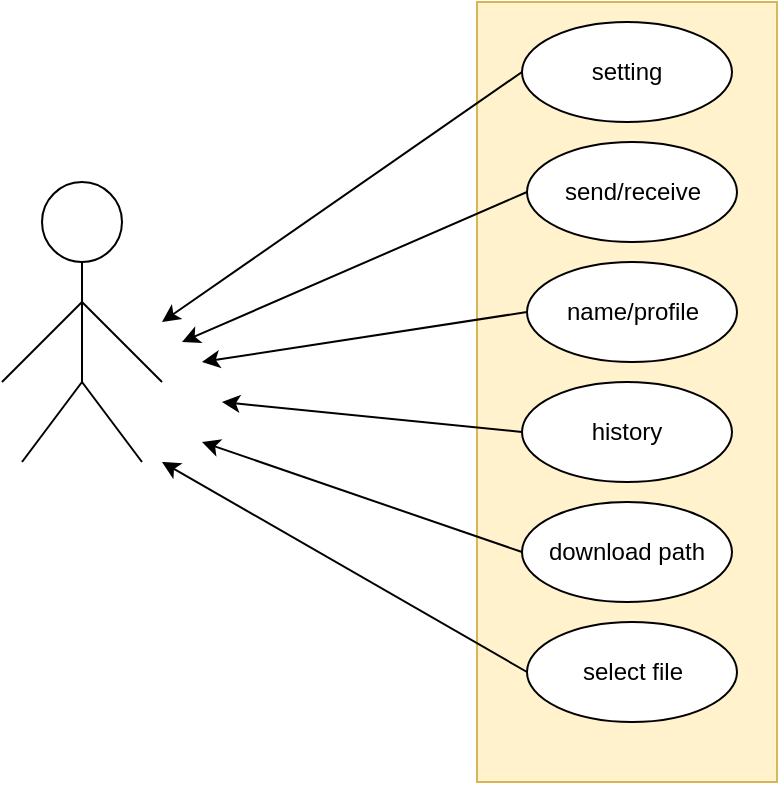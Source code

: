 <mxfile version="13.8.9-1" type="github"><diagram id="3RxBgKfsz5nEWvSSfNkg" name="Page-1"><mxGraphModel dx="1038" dy="588" grid="0" gridSize="10" guides="1" tooltips="1" connect="1" arrows="1" fold="1" page="1" pageScale="1" pageWidth="850" pageHeight="1100" math="0" shadow="0"><root><mxCell id="0"/><mxCell id="1" parent="0"/><mxCell id="UuOHiichZe5gJlvx_-18-3" value="" style="rounded=0;whiteSpace=wrap;html=1;fillColor=#fff2cc;strokeColor=#d6b656;" parent="1" vertex="1"><mxGeometry x="357.5" y="130" width="150" height="390" as="geometry"/></mxCell><mxCell id="UuOHiichZe5gJlvx_-18-4" value="setting" style="ellipse;whiteSpace=wrap;html=1;fontFamily=Helvetica;" parent="1" vertex="1"><mxGeometry x="380" y="140" width="105" height="50" as="geometry"/></mxCell><mxCell id="UuOHiichZe5gJlvx_-18-5" value="send/receive" style="ellipse;whiteSpace=wrap;html=1;" parent="1" vertex="1"><mxGeometry x="382.5" y="200" width="105" height="50" as="geometry"/></mxCell><mxCell id="UuOHiichZe5gJlvx_-18-6" value="name/profile" style="ellipse;whiteSpace=wrap;html=1;" parent="1" vertex="1"><mxGeometry x="382.5" y="260" width="105" height="50" as="geometry"/></mxCell><mxCell id="UuOHiichZe5gJlvx_-18-7" value="history" style="ellipse;whiteSpace=wrap;html=1;" parent="1" vertex="1"><mxGeometry x="380" y="320" width="105" height="50" as="geometry"/></mxCell><mxCell id="UuOHiichZe5gJlvx_-18-8" value="download path" style="ellipse;whiteSpace=wrap;html=1;" parent="1" vertex="1"><mxGeometry x="380" y="380" width="105" height="50" as="geometry"/></mxCell><mxCell id="UuOHiichZe5gJlvx_-18-9" value="select file" style="ellipse;whiteSpace=wrap;html=1;" parent="1" vertex="1"><mxGeometry x="382.5" y="440" width="105" height="50" as="geometry"/></mxCell><mxCell id="UuOHiichZe5gJlvx_-18-10" value="" style="ellipse;whiteSpace=wrap;html=1;aspect=fixed;fontFamily=Helvetica;" parent="1" vertex="1"><mxGeometry x="140" y="220" width="40" height="40" as="geometry"/></mxCell><mxCell id="UuOHiichZe5gJlvx_-18-11" value="" style="endArrow=none;html=1;fontFamily=Helvetica;entryX=0.5;entryY=1;entryDx=0;entryDy=0;" parent="1" target="UuOHiichZe5gJlvx_-18-10" edge="1"><mxGeometry width="50" height="50" relative="1" as="geometry"><mxPoint x="160" y="320" as="sourcePoint"/><mxPoint x="180" y="280" as="targetPoint"/></mxGeometry></mxCell><mxCell id="UuOHiichZe5gJlvx_-18-13" value="" style="endArrow=none;html=1;fontFamily=Helvetica;" parent="1" edge="1"><mxGeometry width="50" height="50" relative="1" as="geometry"><mxPoint x="130" y="360" as="sourcePoint"/><mxPoint x="160" y="320" as="targetPoint"/></mxGeometry></mxCell><mxCell id="UuOHiichZe5gJlvx_-18-14" value="" style="endArrow=none;html=1;fontFamily=Helvetica;" parent="1" edge="1"><mxGeometry width="50" height="50" relative="1" as="geometry"><mxPoint x="190" y="360" as="sourcePoint"/><mxPoint x="160" y="320" as="targetPoint"/></mxGeometry></mxCell><mxCell id="UuOHiichZe5gJlvx_-18-15" value="" style="endArrow=none;html=1;fontFamily=Helvetica;" parent="1" edge="1"><mxGeometry width="50" height="50" relative="1" as="geometry"><mxPoint x="120" y="320" as="sourcePoint"/><mxPoint x="160" y="280" as="targetPoint"/></mxGeometry></mxCell><mxCell id="UuOHiichZe5gJlvx_-18-16" value="" style="endArrow=none;html=1;fontFamily=Helvetica;" parent="1" edge="1"><mxGeometry width="50" height="50" relative="1" as="geometry"><mxPoint x="160" y="280" as="sourcePoint"/><mxPoint x="200" y="320" as="targetPoint"/></mxGeometry></mxCell><mxCell id="UuOHiichZe5gJlvx_-18-25" value="" style="endArrow=classic;html=1;fontFamily=Helvetica;exitX=0;exitY=0.5;exitDx=0;exitDy=0;" parent="1" source="UuOHiichZe5gJlvx_-18-4" edge="1"><mxGeometry width="50" height="50" relative="1" as="geometry"><mxPoint x="350" y="170" as="sourcePoint"/><mxPoint x="200" y="290" as="targetPoint"/></mxGeometry></mxCell><mxCell id="UuOHiichZe5gJlvx_-18-26" value="" style="endArrow=classic;html=1;fontFamily=Helvetica;exitX=0;exitY=0.5;exitDx=0;exitDy=0;" parent="1" source="UuOHiichZe5gJlvx_-18-5" edge="1"><mxGeometry width="50" height="50" relative="1" as="geometry"><mxPoint x="360" y="180" as="sourcePoint"/><mxPoint x="210" y="300" as="targetPoint"/></mxGeometry></mxCell><mxCell id="UuOHiichZe5gJlvx_-18-27" value="" style="endArrow=classic;html=1;fontFamily=Helvetica;exitX=0;exitY=0.5;exitDx=0;exitDy=0;" parent="1" source="UuOHiichZe5gJlvx_-18-6" edge="1"><mxGeometry width="50" height="50" relative="1" as="geometry"><mxPoint x="370" y="190" as="sourcePoint"/><mxPoint x="220" y="310" as="targetPoint"/></mxGeometry></mxCell><mxCell id="UuOHiichZe5gJlvx_-18-28" value="" style="endArrow=classic;html=1;fontFamily=Helvetica;exitX=0;exitY=0.5;exitDx=0;exitDy=0;" parent="1" source="UuOHiichZe5gJlvx_-18-7" edge="1"><mxGeometry width="50" height="50" relative="1" as="geometry"><mxPoint x="380" y="200" as="sourcePoint"/><mxPoint x="230" y="330" as="targetPoint"/></mxGeometry></mxCell><mxCell id="UuOHiichZe5gJlvx_-18-29" value="" style="endArrow=classic;html=1;fontFamily=Helvetica;exitX=0;exitY=0.5;exitDx=0;exitDy=0;" parent="1" source="UuOHiichZe5gJlvx_-18-8" edge="1"><mxGeometry width="50" height="50" relative="1" as="geometry"><mxPoint x="390" y="210" as="sourcePoint"/><mxPoint x="220" y="350" as="targetPoint"/></mxGeometry></mxCell><mxCell id="UuOHiichZe5gJlvx_-18-30" value="" style="endArrow=classic;html=1;fontFamily=Helvetica;exitX=0;exitY=0.5;exitDx=0;exitDy=0;" parent="1" source="UuOHiichZe5gJlvx_-18-9" edge="1"><mxGeometry width="50" height="50" relative="1" as="geometry"><mxPoint x="400" y="220" as="sourcePoint"/><mxPoint x="200" y="360" as="targetPoint"/></mxGeometry></mxCell></root></mxGraphModel></diagram></mxfile>